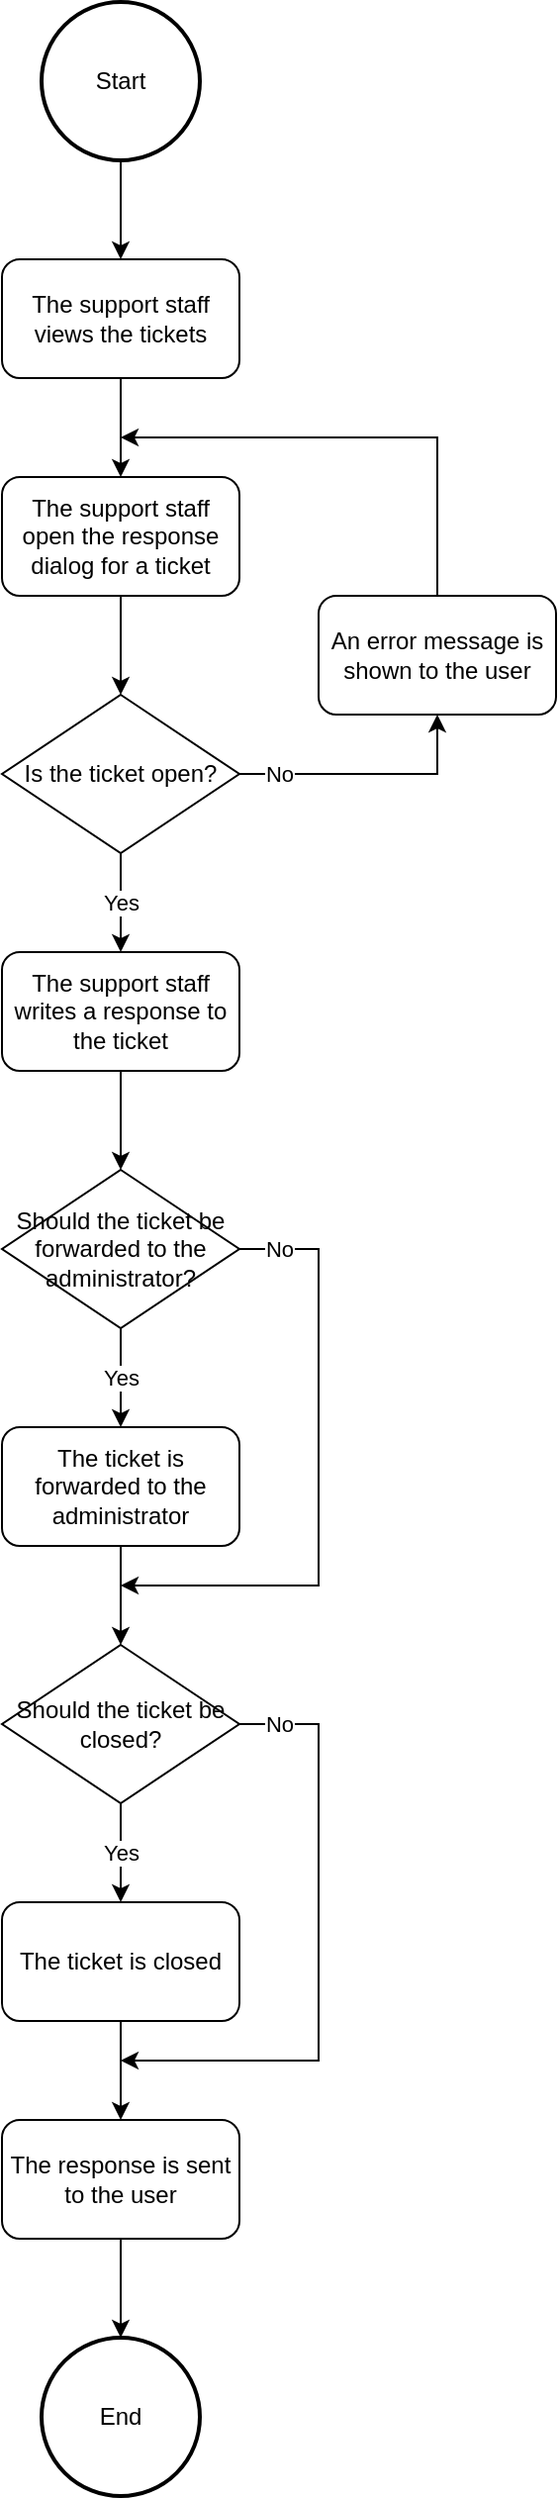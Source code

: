 <mxfile version="20.7.4" type="github"><diagram id="Yn_bQpSd6HZjhL6rgNFk" name="Page-1"><mxGraphModel dx="1434" dy="757" grid="1" gridSize="10" guides="1" tooltips="1" connect="1" arrows="1" fold="1" page="1" pageScale="1" pageWidth="850" pageHeight="1100" math="0" shadow="0"><root><mxCell id="0"/><mxCell id="1" parent="0"/><mxCell id="gT1FoHQL8MGyoulS_e-L-1" style="edgeStyle=orthogonalEdgeStyle;rounded=0;orthogonalLoop=1;jettySize=auto;html=1;exitX=0.5;exitY=1;exitDx=0;exitDy=0;entryX=0.5;entryY=0;entryDx=0;entryDy=0;" edge="1" parent="1" source="gT1FoHQL8MGyoulS_e-L-2" target="gT1FoHQL8MGyoulS_e-L-5"><mxGeometry relative="1" as="geometry"/></mxCell><mxCell id="gT1FoHQL8MGyoulS_e-L-2" value="Start" style="ellipse;whiteSpace=wrap;html=1;aspect=fixed;strokeWidth=2;" vertex="1" parent="1"><mxGeometry x="360" y="120" width="80" height="80" as="geometry"/></mxCell><mxCell id="gT1FoHQL8MGyoulS_e-L-3" value="End" style="ellipse;whiteSpace=wrap;html=1;aspect=fixed;strokeWidth=2;" vertex="1" parent="1"><mxGeometry x="360" y="1300" width="80" height="80" as="geometry"/></mxCell><mxCell id="gT1FoHQL8MGyoulS_e-L-22" style="edgeStyle=orthogonalEdgeStyle;rounded=0;orthogonalLoop=1;jettySize=auto;html=1;" edge="1" parent="1" source="gT1FoHQL8MGyoulS_e-L-5" target="gT1FoHQL8MGyoulS_e-L-15"><mxGeometry relative="1" as="geometry"/></mxCell><mxCell id="gT1FoHQL8MGyoulS_e-L-5" value="The support staff views the tickets" style="rounded=1;whiteSpace=wrap;html=1;strokeWidth=1;" vertex="1" parent="1"><mxGeometry x="340" y="250" width="120" height="60" as="geometry"/></mxCell><mxCell id="gT1FoHQL8MGyoulS_e-L-23" style="edgeStyle=orthogonalEdgeStyle;rounded=0;orthogonalLoop=1;jettySize=auto;html=1;" edge="1" parent="1" source="gT1FoHQL8MGyoulS_e-L-15" target="gT1FoHQL8MGyoulS_e-L-17"><mxGeometry relative="1" as="geometry"/></mxCell><mxCell id="gT1FoHQL8MGyoulS_e-L-15" value="The support staff open the response dialog for a ticket" style="rounded=1;whiteSpace=wrap;html=1;strokeWidth=1;" vertex="1" parent="1"><mxGeometry x="340" y="360" width="120" height="60" as="geometry"/></mxCell><mxCell id="gT1FoHQL8MGyoulS_e-L-24" value="Yes" style="edgeStyle=orthogonalEdgeStyle;rounded=0;orthogonalLoop=1;jettySize=auto;html=1;" edge="1" parent="1" source="gT1FoHQL8MGyoulS_e-L-17" target="gT1FoHQL8MGyoulS_e-L-19"><mxGeometry relative="1" as="geometry"/></mxCell><mxCell id="gT1FoHQL8MGyoulS_e-L-33" value="No" style="edgeStyle=orthogonalEdgeStyle;rounded=0;orthogonalLoop=1;jettySize=auto;html=1;entryX=0.5;entryY=1;entryDx=0;entryDy=0;" edge="1" parent="1" source="gT1FoHQL8MGyoulS_e-L-17" target="gT1FoHQL8MGyoulS_e-L-25"><mxGeometry x="-0.692" relative="1" as="geometry"><mxPoint as="offset"/></mxGeometry></mxCell><mxCell id="gT1FoHQL8MGyoulS_e-L-17" value="Is the ticket open?" style="rhombus;whiteSpace=wrap;html=1;" vertex="1" parent="1"><mxGeometry x="340" y="470" width="120" height="80" as="geometry"/></mxCell><mxCell id="gT1FoHQL8MGyoulS_e-L-29" value="Yes" style="edgeStyle=orthogonalEdgeStyle;rounded=0;orthogonalLoop=1;jettySize=auto;html=1;" edge="1" parent="1" source="gT1FoHQL8MGyoulS_e-L-18" target="gT1FoHQL8MGyoulS_e-L-28"><mxGeometry relative="1" as="geometry"/></mxCell><mxCell id="gT1FoHQL8MGyoulS_e-L-35" value="No" style="edgeStyle=orthogonalEdgeStyle;rounded=0;orthogonalLoop=1;jettySize=auto;html=1;" edge="1" parent="1" source="gT1FoHQL8MGyoulS_e-L-18"><mxGeometry x="-0.871" relative="1" as="geometry"><mxPoint x="400" y="920" as="targetPoint"/><Array as="points"><mxPoint x="500" y="750"/><mxPoint x="500" y="920"/></Array><mxPoint as="offset"/></mxGeometry></mxCell><mxCell id="gT1FoHQL8MGyoulS_e-L-18" value="Should the ticket be forwarded to the administrator?" style="rhombus;whiteSpace=wrap;html=1;" vertex="1" parent="1"><mxGeometry x="340" y="710" width="120" height="80" as="geometry"/></mxCell><mxCell id="gT1FoHQL8MGyoulS_e-L-26" style="edgeStyle=orthogonalEdgeStyle;rounded=0;orthogonalLoop=1;jettySize=auto;html=1;" edge="1" parent="1" source="gT1FoHQL8MGyoulS_e-L-19" target="gT1FoHQL8MGyoulS_e-L-18"><mxGeometry relative="1" as="geometry"/></mxCell><mxCell id="gT1FoHQL8MGyoulS_e-L-19" value="The support staff writes a response to the ticket" style="rounded=1;whiteSpace=wrap;html=1;strokeWidth=1;" vertex="1" parent="1"><mxGeometry x="340" y="600" width="120" height="60" as="geometry"/></mxCell><mxCell id="gT1FoHQL8MGyoulS_e-L-31" value="Yes" style="edgeStyle=orthogonalEdgeStyle;rounded=0;orthogonalLoop=1;jettySize=auto;html=1;" edge="1" parent="1" source="gT1FoHQL8MGyoulS_e-L-20" target="gT1FoHQL8MGyoulS_e-L-21"><mxGeometry relative="1" as="geometry"/></mxCell><mxCell id="gT1FoHQL8MGyoulS_e-L-40" value="No" style="edgeStyle=orthogonalEdgeStyle;rounded=0;orthogonalLoop=1;jettySize=auto;html=1;" edge="1" parent="1" source="gT1FoHQL8MGyoulS_e-L-20"><mxGeometry x="-0.871" relative="1" as="geometry"><mxPoint x="400" y="1160" as="targetPoint"/><Array as="points"><mxPoint x="500" y="990"/><mxPoint x="500" y="1160"/></Array><mxPoint as="offset"/></mxGeometry></mxCell><mxCell id="gT1FoHQL8MGyoulS_e-L-20" value="Should the ticket be closed?" style="rhombus;whiteSpace=wrap;html=1;" vertex="1" parent="1"><mxGeometry x="340" y="950" width="120" height="80" as="geometry"/></mxCell><mxCell id="gT1FoHQL8MGyoulS_e-L-38" style="edgeStyle=orthogonalEdgeStyle;rounded=0;orthogonalLoop=1;jettySize=auto;html=1;" edge="1" parent="1" source="gT1FoHQL8MGyoulS_e-L-21" target="gT1FoHQL8MGyoulS_e-L-37"><mxGeometry relative="1" as="geometry"/></mxCell><mxCell id="gT1FoHQL8MGyoulS_e-L-21" value="The ticket is closed" style="rounded=1;whiteSpace=wrap;html=1;" vertex="1" parent="1"><mxGeometry x="340" y="1080" width="120" height="60" as="geometry"/></mxCell><mxCell id="gT1FoHQL8MGyoulS_e-L-34" style="edgeStyle=orthogonalEdgeStyle;rounded=0;orthogonalLoop=1;jettySize=auto;html=1;" edge="1" parent="1" source="gT1FoHQL8MGyoulS_e-L-25"><mxGeometry relative="1" as="geometry"><mxPoint x="400" y="340" as="targetPoint"/><Array as="points"><mxPoint x="560" y="340"/></Array></mxGeometry></mxCell><mxCell id="gT1FoHQL8MGyoulS_e-L-25" value="An error message is shown to the user" style="rounded=1;whiteSpace=wrap;html=1;strokeWidth=1;" vertex="1" parent="1"><mxGeometry x="500" y="420" width="120" height="60" as="geometry"/></mxCell><mxCell id="gT1FoHQL8MGyoulS_e-L-30" style="edgeStyle=orthogonalEdgeStyle;rounded=0;orthogonalLoop=1;jettySize=auto;html=1;" edge="1" parent="1" source="gT1FoHQL8MGyoulS_e-L-28" target="gT1FoHQL8MGyoulS_e-L-20"><mxGeometry relative="1" as="geometry"/></mxCell><mxCell id="gT1FoHQL8MGyoulS_e-L-28" value="The ticket is forwarded to the administrator" style="rounded=1;whiteSpace=wrap;html=1;" vertex="1" parent="1"><mxGeometry x="340" y="840" width="120" height="60" as="geometry"/></mxCell><mxCell id="gT1FoHQL8MGyoulS_e-L-39" style="edgeStyle=orthogonalEdgeStyle;rounded=0;orthogonalLoop=1;jettySize=auto;html=1;" edge="1" parent="1" source="gT1FoHQL8MGyoulS_e-L-37" target="gT1FoHQL8MGyoulS_e-L-3"><mxGeometry relative="1" as="geometry"/></mxCell><mxCell id="gT1FoHQL8MGyoulS_e-L-37" value="The response is sent to the user" style="rounded=1;whiteSpace=wrap;html=1;" vertex="1" parent="1"><mxGeometry x="340" y="1190" width="120" height="60" as="geometry"/></mxCell></root></mxGraphModel></diagram></mxfile>